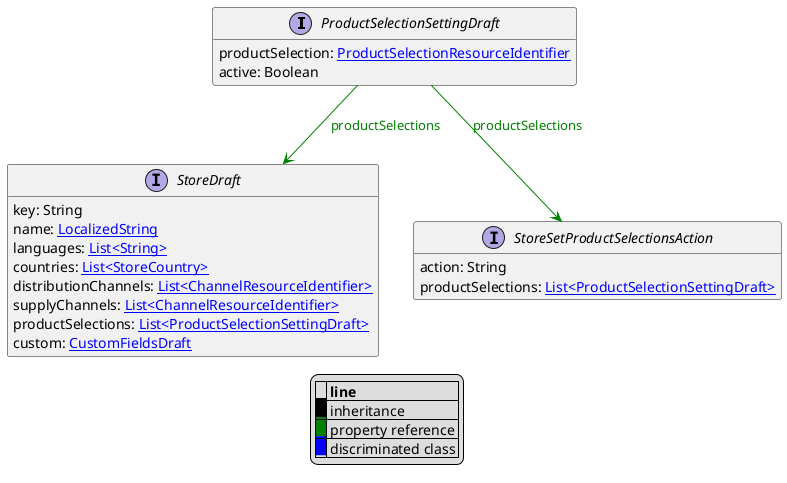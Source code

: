 @startuml

hide empty fields
hide empty methods
legend
|= |= line |
|<back:black>   </back>| inheritance |
|<back:green>   </back>| property reference |
|<back:blue>   </back>| discriminated class |
endlegend
interface ProductSelectionSettingDraft [[ProductSelectionSettingDraft.svg]]  {
    productSelection: [[ProductSelectionResourceIdentifier.svg ProductSelectionResourceIdentifier]]
    active: Boolean
}



interface StoreDraft [[StoreDraft.svg]]  {
    key: String
    name: [[LocalizedString.svg LocalizedString]]
    languages: [[String.svg List<String>]]
    countries: [[StoreCountry.svg List<StoreCountry>]]
    distributionChannels: [[ChannelResourceIdentifier.svg List<ChannelResourceIdentifier>]]
    supplyChannels: [[ChannelResourceIdentifier.svg List<ChannelResourceIdentifier>]]
    productSelections: [[ProductSelectionSettingDraft.svg List<ProductSelectionSettingDraft>]]
    custom: [[CustomFieldsDraft.svg CustomFieldsDraft]]
}
interface StoreSetProductSelectionsAction [[StoreSetProductSelectionsAction.svg]]  {
    action: String
    productSelections: [[ProductSelectionSettingDraft.svg List<ProductSelectionSettingDraft>]]
}

ProductSelectionSettingDraft --> StoreDraft #green;text:green : "productSelections"
ProductSelectionSettingDraft --> StoreSetProductSelectionsAction #green;text:green : "productSelections"
@enduml
